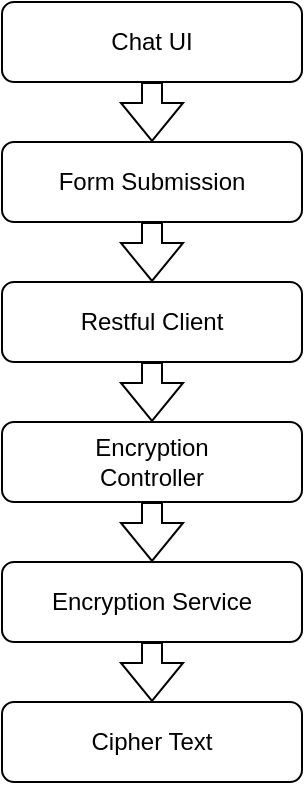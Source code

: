 <mxfile version="22.1.4" type="github">
  <diagram name="Page-1" id="66eJCO0w_-RUQIccFsyU">
    <mxGraphModel dx="2074" dy="750" grid="1" gridSize="10" guides="1" tooltips="1" connect="1" arrows="1" fold="1" page="1" pageScale="1" pageWidth="850" pageHeight="1100" math="0" shadow="0">
      <root>
        <mxCell id="0" />
        <mxCell id="1" parent="0" />
        <mxCell id="5YMgbWZ6xARLCAiR8E7--1" value="Chat UI" style="rounded=1;whiteSpace=wrap;html=1;" vertex="1" parent="1">
          <mxGeometry x="80" y="270" width="150" height="40" as="geometry" />
        </mxCell>
        <mxCell id="5YMgbWZ6xARLCAiR8E7--2" value="Form Submission" style="rounded=1;whiteSpace=wrap;html=1;" vertex="1" parent="1">
          <mxGeometry x="80" y="340" width="150" height="40" as="geometry" />
        </mxCell>
        <mxCell id="5YMgbWZ6xARLCAiR8E7--3" value="Restful Client" style="rounded=1;whiteSpace=wrap;html=1;" vertex="1" parent="1">
          <mxGeometry x="80" y="410" width="150" height="40" as="geometry" />
        </mxCell>
        <mxCell id="5YMgbWZ6xARLCAiR8E7--4" value="Encryption&lt;br&gt;Controller" style="rounded=1;whiteSpace=wrap;html=1;" vertex="1" parent="1">
          <mxGeometry x="80" y="480" width="150" height="40" as="geometry" />
        </mxCell>
        <mxCell id="5YMgbWZ6xARLCAiR8E7--5" value="Encryption Service" style="rounded=1;whiteSpace=wrap;html=1;" vertex="1" parent="1">
          <mxGeometry x="80" y="550" width="150" height="40" as="geometry" />
        </mxCell>
        <mxCell id="5YMgbWZ6xARLCAiR8E7--6" value="Cipher Text" style="rounded=1;whiteSpace=wrap;html=1;" vertex="1" parent="1">
          <mxGeometry x="80" y="620" width="150" height="40" as="geometry" />
        </mxCell>
        <mxCell id="5YMgbWZ6xARLCAiR8E7--12" value="" style="shape=flexArrow;endArrow=classic;html=1;rounded=0;exitX=0.5;exitY=1;exitDx=0;exitDy=0;entryX=0.5;entryY=0;entryDx=0;entryDy=0;" edge="1" parent="1" source="5YMgbWZ6xARLCAiR8E7--1" target="5YMgbWZ6xARLCAiR8E7--2">
          <mxGeometry width="50" height="50" relative="1" as="geometry">
            <mxPoint x="270" y="410" as="sourcePoint" />
            <mxPoint x="320" y="360" as="targetPoint" />
          </mxGeometry>
        </mxCell>
        <mxCell id="5YMgbWZ6xARLCAiR8E7--13" value="" style="shape=flexArrow;endArrow=classic;html=1;rounded=0;entryX=0.5;entryY=0;entryDx=0;entryDy=0;" edge="1" parent="1" target="5YMgbWZ6xARLCAiR8E7--3">
          <mxGeometry width="50" height="50" relative="1" as="geometry">
            <mxPoint x="155" y="380" as="sourcePoint" />
            <mxPoint x="480" y="410" as="targetPoint" />
          </mxGeometry>
        </mxCell>
        <mxCell id="5YMgbWZ6xARLCAiR8E7--14" value="" style="shape=flexArrow;endArrow=classic;html=1;rounded=0;exitX=0.5;exitY=1;exitDx=0;exitDy=0;entryX=0.5;entryY=0;entryDx=0;entryDy=0;" edge="1" parent="1" source="5YMgbWZ6xARLCAiR8E7--3" target="5YMgbWZ6xARLCAiR8E7--4">
          <mxGeometry width="50" height="50" relative="1" as="geometry">
            <mxPoint x="580" y="500" as="sourcePoint" />
            <mxPoint x="630" y="450" as="targetPoint" />
          </mxGeometry>
        </mxCell>
        <mxCell id="5YMgbWZ6xARLCAiR8E7--15" value="" style="shape=flexArrow;endArrow=classic;html=1;rounded=0;exitX=0.5;exitY=1;exitDx=0;exitDy=0;entryX=0.5;entryY=0;entryDx=0;entryDy=0;" edge="1" parent="1" source="5YMgbWZ6xARLCAiR8E7--4" target="5YMgbWZ6xARLCAiR8E7--5">
          <mxGeometry width="50" height="50" relative="1" as="geometry">
            <mxPoint x="290" y="520" as="sourcePoint" />
            <mxPoint x="340" y="470" as="targetPoint" />
          </mxGeometry>
        </mxCell>
        <mxCell id="5YMgbWZ6xARLCAiR8E7--16" value="" style="shape=flexArrow;endArrow=classic;html=1;rounded=0;exitX=0.5;exitY=1;exitDx=0;exitDy=0;entryX=0.5;entryY=0;entryDx=0;entryDy=0;" edge="1" parent="1" source="5YMgbWZ6xARLCAiR8E7--5" target="5YMgbWZ6xARLCAiR8E7--6">
          <mxGeometry width="50" height="50" relative="1" as="geometry">
            <mxPoint x="370" y="650" as="sourcePoint" />
            <mxPoint x="420" y="600" as="targetPoint" />
          </mxGeometry>
        </mxCell>
      </root>
    </mxGraphModel>
  </diagram>
</mxfile>

